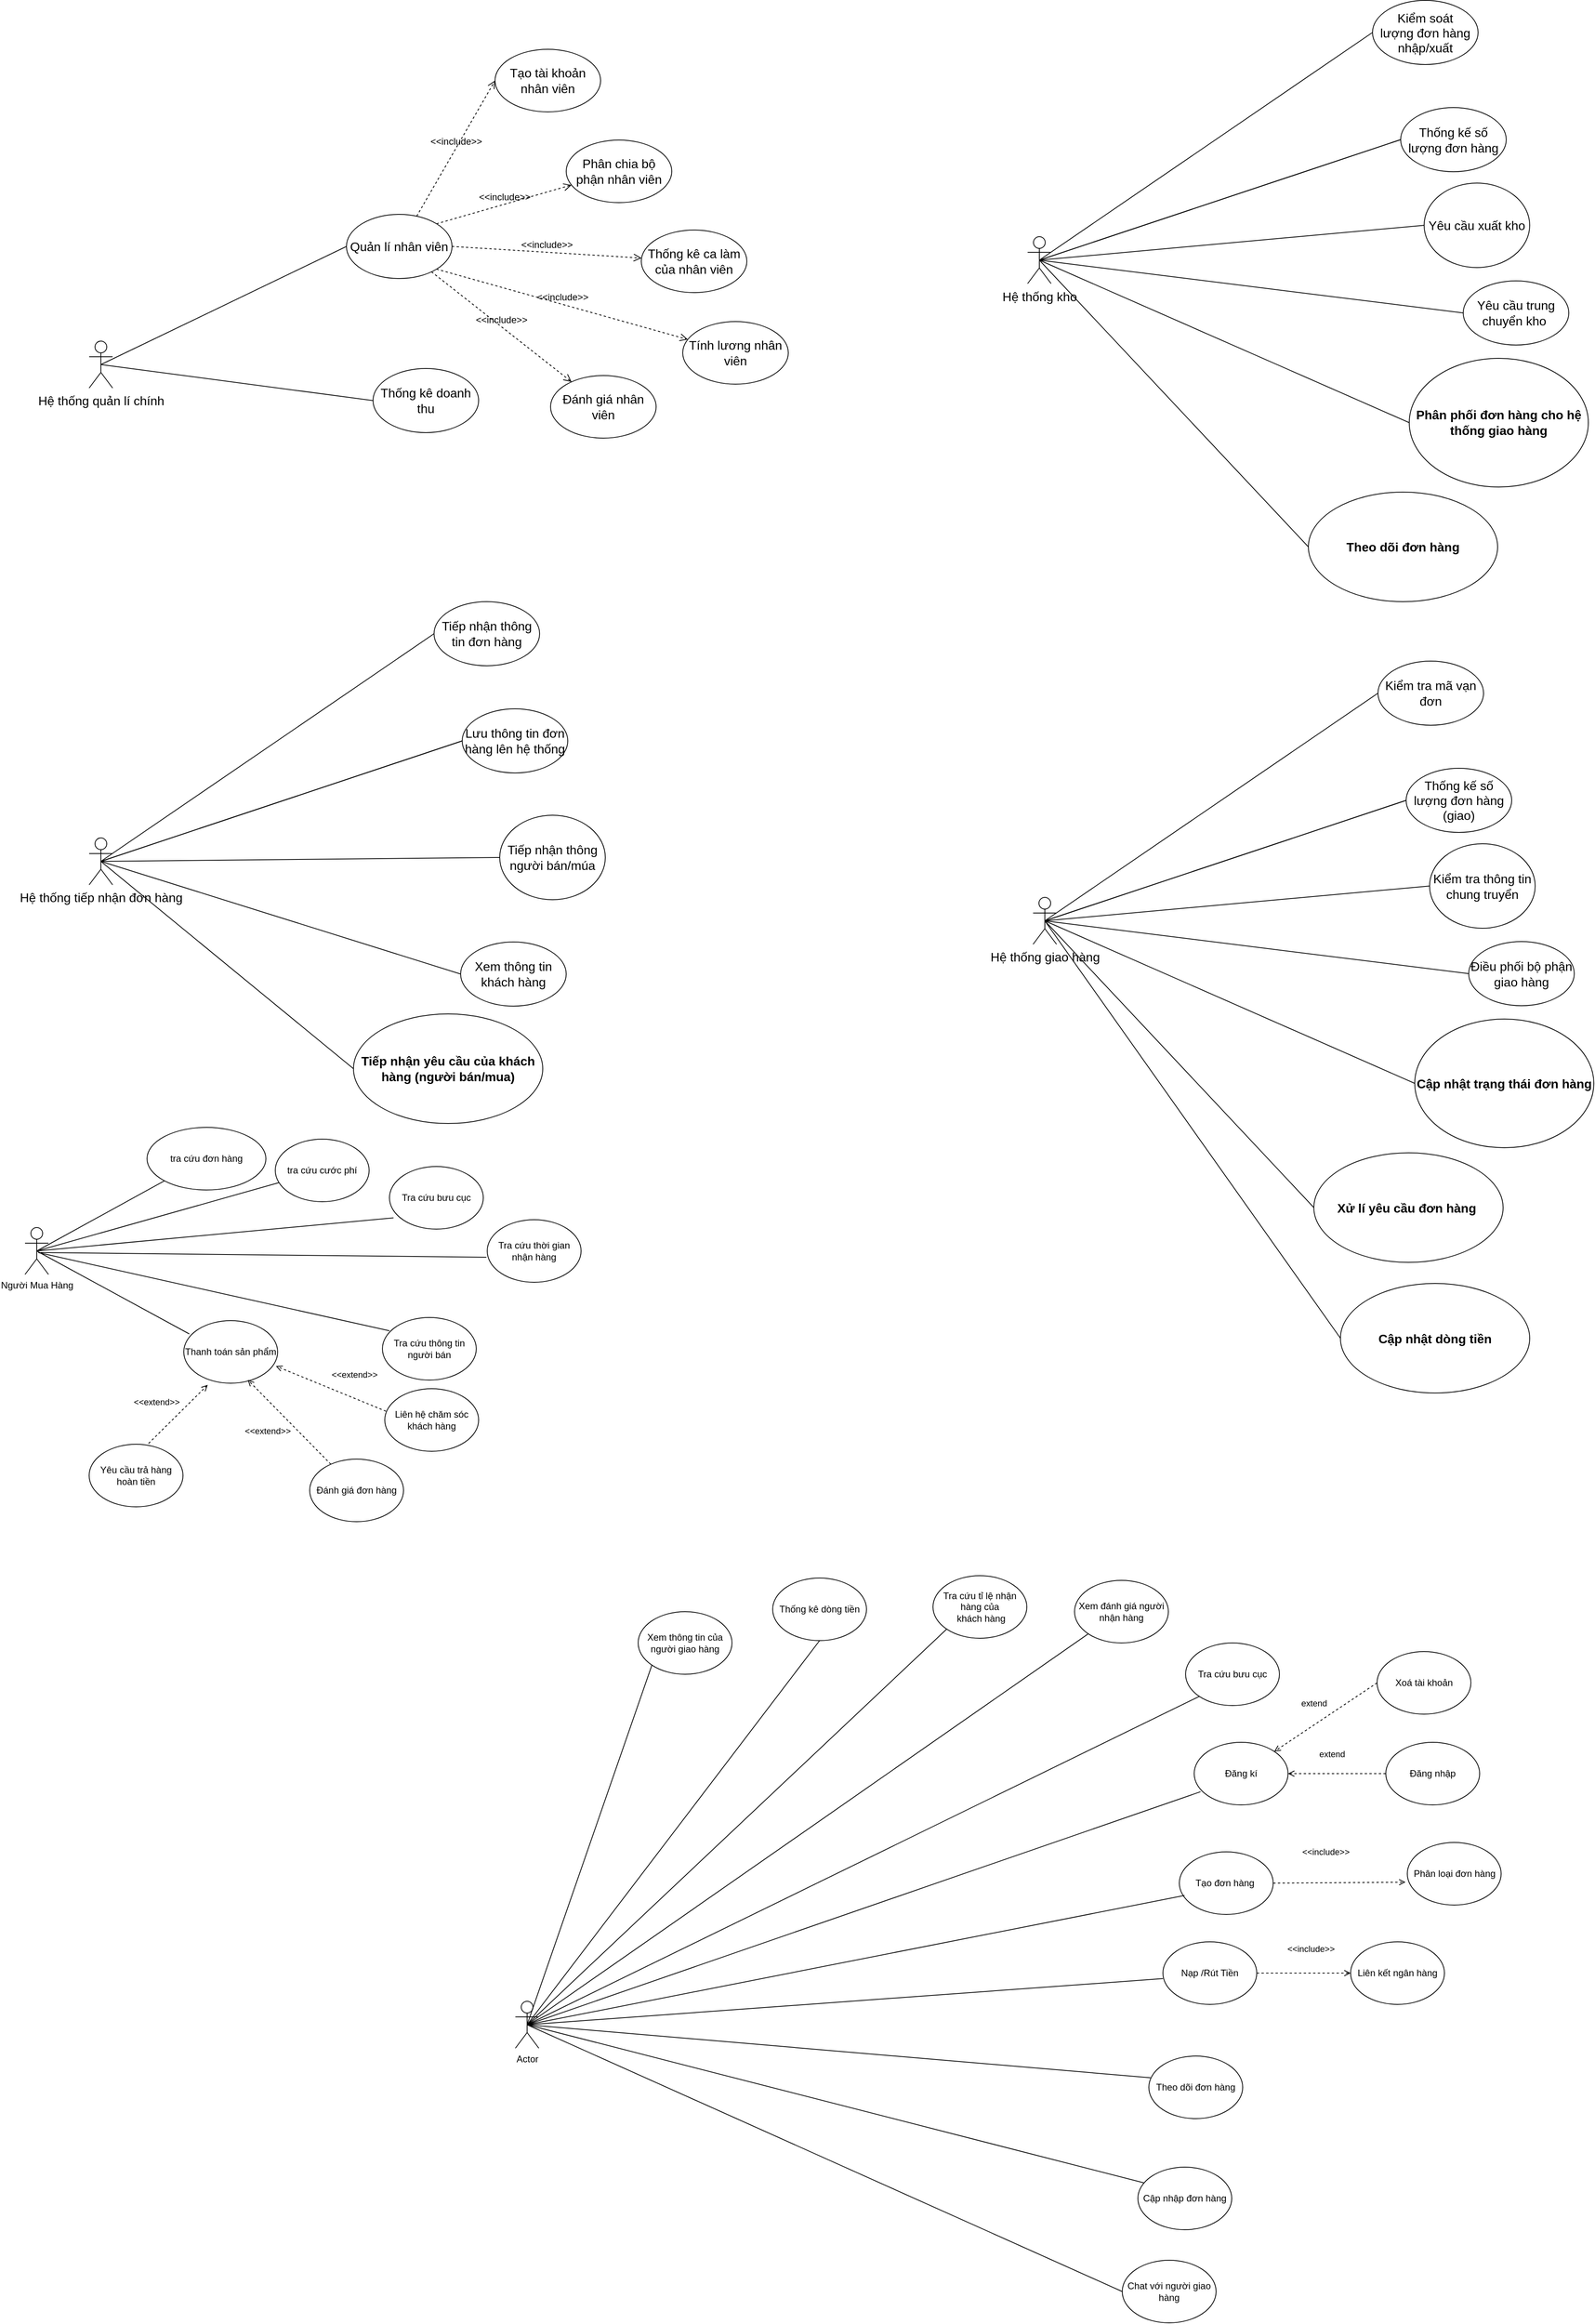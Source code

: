 <mxfile version="22.1.17" type="github">
  <diagram name="Trang-1" id="czBNifSg_UL3HufGJo0e">
    <mxGraphModel dx="3385" dy="2315" grid="0" gridSize="10" guides="1" tooltips="1" connect="1" arrows="1" fold="1" page="0" pageScale="1" pageWidth="827" pageHeight="1169" math="0" shadow="0">
      <root>
        <mxCell id="0" />
        <mxCell id="1" parent="0" />
        <mxCell id="DTF_9ifbtraHFkMwsBc1-5" value="Hệ thống quản lí chính&lt;br&gt;" style="shape=umlActor;verticalLabelPosition=bottom;verticalAlign=top;html=1;outlineConnect=0;fontSize=16;" parent="1" vertex="1">
          <mxGeometry x="-56" y="-177" width="30" height="60" as="geometry" />
        </mxCell>
        <mxCell id="DTF_9ifbtraHFkMwsBc1-8" value="Quản lí nhân viên&lt;br&gt;" style="ellipse;whiteSpace=wrap;html=1;fontSize=16;" parent="1" vertex="1">
          <mxGeometry x="273" y="-339" width="135" height="82" as="geometry" />
        </mxCell>
        <mxCell id="DTF_9ifbtraHFkMwsBc1-13" value="" style="endArrow=none;html=1;rounded=0;fontSize=12;startSize=8;endSize=8;curved=1;entryX=0;entryY=0.5;entryDx=0;entryDy=0;" parent="1" target="DTF_9ifbtraHFkMwsBc1-8" edge="1">
          <mxGeometry width="50" height="50" relative="1" as="geometry">
            <mxPoint x="-41" y="-147" as="sourcePoint" />
            <mxPoint x="121" y="-215" as="targetPoint" />
          </mxGeometry>
        </mxCell>
        <mxCell id="DTF_9ifbtraHFkMwsBc1-19" value="&amp;lt;&amp;lt;include&amp;gt;&amp;gt;" style="html=1;verticalAlign=bottom;labelBackgroundColor=none;endArrow=open;endFill=0;dashed=1;rounded=0;fontSize=12;startSize=8;endSize=8;curved=1;entryX=0;entryY=0.5;entryDx=0;entryDy=0;" parent="1" source="DTF_9ifbtraHFkMwsBc1-8" target="DTF_9ifbtraHFkMwsBc1-20" edge="1">
          <mxGeometry width="160" relative="1" as="geometry">
            <mxPoint x="403" y="-17" as="sourcePoint" />
            <mxPoint x="619" y="-266" as="targetPoint" />
          </mxGeometry>
        </mxCell>
        <mxCell id="DTF_9ifbtraHFkMwsBc1-20" value="Tạo tài khoản nhân viên&lt;br&gt;" style="ellipse;whiteSpace=wrap;html=1;fontSize=16;" parent="1" vertex="1">
          <mxGeometry x="463" y="-550" width="135" height="80" as="geometry" />
        </mxCell>
        <mxCell id="DTF_9ifbtraHFkMwsBc1-21" value="&amp;lt;&amp;lt;include&amp;gt;&amp;gt;" style="html=1;verticalAlign=bottom;labelBackgroundColor=none;endArrow=open;endFill=0;dashed=1;rounded=0;fontSize=12;startSize=8;endSize=8;curved=1;exitX=1;exitY=0;exitDx=0;exitDy=0;" parent="1" source="DTF_9ifbtraHFkMwsBc1-8" target="DTF_9ifbtraHFkMwsBc1-22" edge="1">
          <mxGeometry width="160" relative="1" as="geometry">
            <mxPoint x="464" y="-229" as="sourcePoint" />
            <mxPoint x="655" y="-180" as="targetPoint" />
          </mxGeometry>
        </mxCell>
        <mxCell id="DTF_9ifbtraHFkMwsBc1-22" value="Phân chia bộ phận nhân viên&lt;br&gt;" style="ellipse;whiteSpace=wrap;html=1;fontSize=16;" parent="1" vertex="1">
          <mxGeometry x="554" y="-434" width="135" height="80" as="geometry" />
        </mxCell>
        <mxCell id="DTF_9ifbtraHFkMwsBc1-23" value="&amp;lt;&amp;lt;include&amp;gt;&amp;gt;" style="html=1;verticalAlign=bottom;labelBackgroundColor=none;endArrow=open;endFill=0;dashed=1;rounded=0;fontSize=12;startSize=8;endSize=8;curved=1;exitX=1;exitY=0.5;exitDx=0;exitDy=0;" parent="1" source="DTF_9ifbtraHFkMwsBc1-8" target="DTF_9ifbtraHFkMwsBc1-24" edge="1">
          <mxGeometry width="160" relative="1" as="geometry">
            <mxPoint x="457" y="-151" as="sourcePoint" />
            <mxPoint x="656" y="-113" as="targetPoint" />
          </mxGeometry>
        </mxCell>
        <mxCell id="DTF_9ifbtraHFkMwsBc1-24" value="Thống kê ca làm của nhân viên&lt;br&gt;" style="ellipse;whiteSpace=wrap;html=1;fontSize=16;" parent="1" vertex="1">
          <mxGeometry x="650" y="-319" width="135" height="80" as="geometry" />
        </mxCell>
        <mxCell id="DTF_9ifbtraHFkMwsBc1-25" value="&amp;lt;&amp;lt;include&amp;gt;&amp;gt;" style="html=1;verticalAlign=bottom;labelBackgroundColor=none;endArrow=open;endFill=0;dashed=1;rounded=0;fontSize=12;startSize=8;endSize=8;curved=1;exitX=1;exitY=1;exitDx=0;exitDy=0;" parent="1" source="DTF_9ifbtraHFkMwsBc1-8" target="DTF_9ifbtraHFkMwsBc1-26" edge="1">
          <mxGeometry width="160" relative="1" as="geometry">
            <mxPoint x="449" y="-118" as="sourcePoint" />
            <mxPoint x="648" y="-80" as="targetPoint" />
          </mxGeometry>
        </mxCell>
        <mxCell id="DTF_9ifbtraHFkMwsBc1-26" value="Tính lương nhân viên&lt;br&gt;" style="ellipse;whiteSpace=wrap;html=1;fontSize=16;" parent="1" vertex="1">
          <mxGeometry x="703" y="-202" width="135" height="80" as="geometry" />
        </mxCell>
        <mxCell id="DTF_9ifbtraHFkMwsBc1-27" value="&amp;lt;&amp;lt;include&amp;gt;&amp;gt;" style="html=1;verticalAlign=bottom;labelBackgroundColor=none;endArrow=open;endFill=0;dashed=1;rounded=0;fontSize=12;startSize=8;endSize=8;curved=1;" parent="1" source="DTF_9ifbtraHFkMwsBc1-8" target="DTF_9ifbtraHFkMwsBc1-28" edge="1">
          <mxGeometry width="160" relative="1" as="geometry">
            <mxPoint x="305" y="-28" as="sourcePoint" />
            <mxPoint x="504" y="10" as="targetPoint" />
          </mxGeometry>
        </mxCell>
        <mxCell id="DTF_9ifbtraHFkMwsBc1-28" value="Đánh giá nhân viên" style="ellipse;whiteSpace=wrap;html=1;fontSize=16;" parent="1" vertex="1">
          <mxGeometry x="534" y="-133" width="135" height="80" as="geometry" />
        </mxCell>
        <mxCell id="DTF_9ifbtraHFkMwsBc1-29" value="Thống kê doanh thu&lt;br&gt;" style="ellipse;whiteSpace=wrap;html=1;fontSize=16;" parent="1" vertex="1">
          <mxGeometry x="307" y="-142" width="135" height="82" as="geometry" />
        </mxCell>
        <mxCell id="DTF_9ifbtraHFkMwsBc1-30" value="" style="endArrow=none;html=1;rounded=0;fontSize=12;startSize=8;endSize=8;curved=1;entryX=0;entryY=0.5;entryDx=0;entryDy=0;exitX=0.5;exitY=0.5;exitDx=0;exitDy=0;exitPerimeter=0;" parent="1" source="DTF_9ifbtraHFkMwsBc1-5" target="DTF_9ifbtraHFkMwsBc1-29" edge="1">
          <mxGeometry width="50" height="50" relative="1" as="geometry">
            <mxPoint x="-56" y="-21" as="sourcePoint" />
            <mxPoint x="106" y="-89" as="targetPoint" />
          </mxGeometry>
        </mxCell>
        <mxCell id="DTF_9ifbtraHFkMwsBc1-31" value="Hệ thống tiếp nhận đơn hàng&lt;br&gt;" style="shape=umlActor;verticalLabelPosition=bottom;verticalAlign=top;html=1;outlineConnect=0;fontSize=16;" parent="1" vertex="1">
          <mxGeometry x="-56" y="458" width="30" height="60" as="geometry" />
        </mxCell>
        <mxCell id="DTF_9ifbtraHFkMwsBc1-36" value="Xem thông tin khách hàng" style="ellipse;whiteSpace=wrap;html=1;fontSize=16;" parent="1" vertex="1">
          <mxGeometry x="419" y="591" width="135" height="82" as="geometry" />
        </mxCell>
        <mxCell id="DTF_9ifbtraHFkMwsBc1-37" value="" style="endArrow=none;html=1;rounded=0;fontSize=12;startSize=8;endSize=8;curved=1;entryX=0;entryY=0.5;entryDx=0;entryDy=0;exitX=0.5;exitY=0.5;exitDx=0;exitDy=0;exitPerimeter=0;" parent="1" source="DTF_9ifbtraHFkMwsBc1-31" target="DTF_9ifbtraHFkMwsBc1-36" edge="1">
          <mxGeometry width="50" height="50" relative="1" as="geometry">
            <mxPoint x="78" y="504" as="sourcePoint" />
            <mxPoint x="240" y="436" as="targetPoint" />
          </mxGeometry>
        </mxCell>
        <mxCell id="DTF_9ifbtraHFkMwsBc1-41" value="Tiếp nhận yêu cầu của khách hàng (người bán/mua)" style="ellipse;whiteSpace=wrap;html=1;fontSize=16;fontStyle=1" parent="1" vertex="1">
          <mxGeometry x="282" y="683" width="242" height="140" as="geometry" />
        </mxCell>
        <mxCell id="DTF_9ifbtraHFkMwsBc1-42" value="" style="endArrow=none;html=1;rounded=0;fontSize=12;startSize=8;endSize=8;curved=1;entryX=0;entryY=0.5;entryDx=0;entryDy=0;fontStyle=1;exitX=0.5;exitY=0.5;exitDx=0;exitDy=0;exitPerimeter=0;" parent="1" source="DTF_9ifbtraHFkMwsBc1-31" target="DTF_9ifbtraHFkMwsBc1-41" edge="1">
          <mxGeometry width="50" height="50" relative="1" as="geometry">
            <mxPoint x="100" y="645" as="sourcePoint" />
            <mxPoint x="262" y="577" as="targetPoint" />
          </mxGeometry>
        </mxCell>
        <mxCell id="DTF_9ifbtraHFkMwsBc1-43" value="Tiếp nhận thông người bán/múa&lt;br&gt;" style="ellipse;whiteSpace=wrap;html=1;fontSize=16;" parent="1" vertex="1">
          <mxGeometry x="469" y="429" width="135" height="108" as="geometry" />
        </mxCell>
        <mxCell id="DTF_9ifbtraHFkMwsBc1-44" value="" style="endArrow=none;html=1;rounded=0;fontSize=12;startSize=8;endSize=8;curved=1;entryX=0;entryY=0.5;entryDx=0;entryDy=0;exitX=0.5;exitY=0.5;exitDx=0;exitDy=0;exitPerimeter=0;" parent="1" source="DTF_9ifbtraHFkMwsBc1-31" target="DTF_9ifbtraHFkMwsBc1-43" edge="1">
          <mxGeometry width="50" height="50" relative="1" as="geometry">
            <mxPoint x="-41" y="495" as="sourcePoint" />
            <mxPoint x="162" y="244" as="targetPoint" />
          </mxGeometry>
        </mxCell>
        <mxCell id="DTF_9ifbtraHFkMwsBc1-45" value="Tiếp nhận thông tin đơn hàng&lt;br&gt;" style="ellipse;whiteSpace=wrap;html=1;fontSize=16;" parent="1" vertex="1">
          <mxGeometry x="385" y="156" width="135" height="82" as="geometry" />
        </mxCell>
        <mxCell id="DTF_9ifbtraHFkMwsBc1-46" value="" style="endArrow=none;html=1;rounded=0;fontSize=12;startSize=8;endSize=8;curved=1;entryX=0;entryY=0.5;entryDx=0;entryDy=0;exitX=0.5;exitY=0.5;exitDx=0;exitDy=0;exitPerimeter=0;" parent="1" source="DTF_9ifbtraHFkMwsBc1-31" target="DTF_9ifbtraHFkMwsBc1-45" edge="1">
          <mxGeometry width="50" height="50" relative="1" as="geometry">
            <mxPoint x="-12" y="177" as="sourcePoint" />
            <mxPoint x="150" y="109" as="targetPoint" />
          </mxGeometry>
        </mxCell>
        <mxCell id="DTF_9ifbtraHFkMwsBc1-47" value="Lưu thông tin đơn hàng lên hệ thống&lt;br&gt;" style="ellipse;whiteSpace=wrap;html=1;fontSize=16;" parent="1" vertex="1">
          <mxGeometry x="421" y="293" width="135" height="82" as="geometry" />
        </mxCell>
        <mxCell id="DTF_9ifbtraHFkMwsBc1-48" value="" style="endArrow=none;html=1;rounded=0;fontSize=12;startSize=8;endSize=8;curved=1;entryX=0;entryY=0.5;entryDx=0;entryDy=0;exitX=0.5;exitY=0.5;exitDx=0;exitDy=0;exitPerimeter=0;" parent="1" source="DTF_9ifbtraHFkMwsBc1-31" target="DTF_9ifbtraHFkMwsBc1-47" edge="1">
          <mxGeometry width="50" height="50" relative="1" as="geometry">
            <mxPoint x="-2" y="187" as="sourcePoint" />
            <mxPoint x="160" y="119" as="targetPoint" />
          </mxGeometry>
        </mxCell>
        <mxCell id="DTF_9ifbtraHFkMwsBc1-50" value="" style="endArrow=none;html=1;rounded=0;fontSize=12;startSize=8;endSize=8;curved=1;entryX=0;entryY=0.5;entryDx=0;entryDy=0;exitX=0.5;exitY=0.5;exitDx=0;exitDy=0;exitPerimeter=0;" parent="1" source="DTF_9ifbtraHFkMwsBc1-31" target="DTF_9ifbtraHFkMwsBc1-47" edge="1">
          <mxGeometry width="50" height="50" relative="1" as="geometry">
            <mxPoint x="-2" y="187" as="sourcePoint" />
            <mxPoint x="160" y="119" as="targetPoint" />
          </mxGeometry>
        </mxCell>
        <mxCell id="DTF_9ifbtraHFkMwsBc1-65" value="Hệ thống kho" style="shape=umlActor;verticalLabelPosition=bottom;verticalAlign=top;html=1;outlineConnect=0;fontSize=16;" parent="1" vertex="1">
          <mxGeometry x="1144" y="-310.5" width="30" height="60" as="geometry" />
        </mxCell>
        <mxCell id="DTF_9ifbtraHFkMwsBc1-66" value="Yêu cầu trung chuyển kho&amp;nbsp;" style="ellipse;whiteSpace=wrap;html=1;fontSize=16;" parent="1" vertex="1">
          <mxGeometry x="1701" y="-254" width="135" height="82" as="geometry" />
        </mxCell>
        <mxCell id="DTF_9ifbtraHFkMwsBc1-67" value="" style="endArrow=none;html=1;rounded=0;fontSize=12;startSize=8;endSize=8;curved=1;entryX=0;entryY=0.5;entryDx=0;entryDy=0;exitX=0.5;exitY=0.5;exitDx=0;exitDy=0;exitPerimeter=0;" parent="1" source="DTF_9ifbtraHFkMwsBc1-65" target="DTF_9ifbtraHFkMwsBc1-66" edge="1">
          <mxGeometry width="50" height="50" relative="1" as="geometry">
            <mxPoint x="1278" y="-264.5" as="sourcePoint" />
            <mxPoint x="1440" y="-332.5" as="targetPoint" />
          </mxGeometry>
        </mxCell>
        <mxCell id="DTF_9ifbtraHFkMwsBc1-68" value="Phân phối đơn hàng cho hệ thống giao hàng&lt;br&gt;" style="ellipse;whiteSpace=wrap;html=1;fontSize=16;fontStyle=1" parent="1" vertex="1">
          <mxGeometry x="1632" y="-155" width="229" height="164.5" as="geometry" />
        </mxCell>
        <mxCell id="DTF_9ifbtraHFkMwsBc1-69" value="" style="endArrow=none;html=1;rounded=0;fontSize=12;startSize=8;endSize=8;curved=1;entryX=0;entryY=0.5;entryDx=0;entryDy=0;fontStyle=1;exitX=0.5;exitY=0.5;exitDx=0;exitDy=0;exitPerimeter=0;" parent="1" source="DTF_9ifbtraHFkMwsBc1-65" target="DTF_9ifbtraHFkMwsBc1-68" edge="1">
          <mxGeometry width="50" height="50" relative="1" as="geometry">
            <mxPoint x="1300" y="-123.5" as="sourcePoint" />
            <mxPoint x="1462" y="-191.5" as="targetPoint" />
          </mxGeometry>
        </mxCell>
        <mxCell id="DTF_9ifbtraHFkMwsBc1-70" value="Yêu cầu xuất kho" style="ellipse;whiteSpace=wrap;html=1;fontSize=16;" parent="1" vertex="1">
          <mxGeometry x="1651" y="-379" width="135" height="108" as="geometry" />
        </mxCell>
        <mxCell id="DTF_9ifbtraHFkMwsBc1-71" value="" style="endArrow=none;html=1;rounded=0;fontSize=12;startSize=8;endSize=8;curved=1;entryX=0;entryY=0.5;entryDx=0;entryDy=0;exitX=0.5;exitY=0.5;exitDx=0;exitDy=0;exitPerimeter=0;" parent="1" source="DTF_9ifbtraHFkMwsBc1-65" target="DTF_9ifbtraHFkMwsBc1-70" edge="1">
          <mxGeometry width="50" height="50" relative="1" as="geometry">
            <mxPoint x="1159" y="-273.5" as="sourcePoint" />
            <mxPoint x="1362" y="-524.5" as="targetPoint" />
          </mxGeometry>
        </mxCell>
        <mxCell id="DTF_9ifbtraHFkMwsBc1-72" value="Kiểm soát &lt;br&gt;lượng đơn hàng nhập/xuất" style="ellipse;whiteSpace=wrap;html=1;fontSize=16;" parent="1" vertex="1">
          <mxGeometry x="1585" y="-612.5" width="135" height="82" as="geometry" />
        </mxCell>
        <mxCell id="DTF_9ifbtraHFkMwsBc1-73" value="" style="endArrow=none;html=1;rounded=0;fontSize=12;startSize=8;endSize=8;curved=1;entryX=0;entryY=0.5;entryDx=0;entryDy=0;exitX=0.5;exitY=0.5;exitDx=0;exitDy=0;exitPerimeter=0;" parent="1" source="DTF_9ifbtraHFkMwsBc1-65" target="DTF_9ifbtraHFkMwsBc1-72" edge="1">
          <mxGeometry width="50" height="50" relative="1" as="geometry">
            <mxPoint x="1188" y="-591.5" as="sourcePoint" />
            <mxPoint x="1350" y="-659.5" as="targetPoint" />
          </mxGeometry>
        </mxCell>
        <mxCell id="DTF_9ifbtraHFkMwsBc1-74" value="Thống kế số lượng đơn hàng&lt;br&gt;" style="ellipse;whiteSpace=wrap;html=1;fontSize=16;" parent="1" vertex="1">
          <mxGeometry x="1621" y="-475.5" width="135" height="82" as="geometry" />
        </mxCell>
        <mxCell id="DTF_9ifbtraHFkMwsBc1-75" value="" style="endArrow=none;html=1;rounded=0;fontSize=12;startSize=8;endSize=8;curved=1;entryX=0;entryY=0.5;entryDx=0;entryDy=0;exitX=0.5;exitY=0.5;exitDx=0;exitDy=0;exitPerimeter=0;" parent="1" source="DTF_9ifbtraHFkMwsBc1-65" target="DTF_9ifbtraHFkMwsBc1-74" edge="1">
          <mxGeometry width="50" height="50" relative="1" as="geometry">
            <mxPoint x="1198" y="-581.5" as="sourcePoint" />
            <mxPoint x="1360" y="-649.5" as="targetPoint" />
          </mxGeometry>
        </mxCell>
        <mxCell id="DTF_9ifbtraHFkMwsBc1-76" value="" style="endArrow=none;html=1;rounded=0;fontSize=12;startSize=8;endSize=8;curved=1;entryX=0;entryY=0.5;entryDx=0;entryDy=0;exitX=0.5;exitY=0.5;exitDx=0;exitDy=0;exitPerimeter=0;" parent="1" source="DTF_9ifbtraHFkMwsBc1-65" target="DTF_9ifbtraHFkMwsBc1-74" edge="1">
          <mxGeometry width="50" height="50" relative="1" as="geometry">
            <mxPoint x="1198" y="-581.5" as="sourcePoint" />
            <mxPoint x="1360" y="-649.5" as="targetPoint" />
          </mxGeometry>
        </mxCell>
        <mxCell id="DTF_9ifbtraHFkMwsBc1-77" value="Theo dõi đơn hàng&lt;br&gt;" style="ellipse;whiteSpace=wrap;html=1;fontSize=16;fontStyle=1" parent="1" vertex="1">
          <mxGeometry x="1503" y="16" width="242" height="140" as="geometry" />
        </mxCell>
        <mxCell id="DTF_9ifbtraHFkMwsBc1-78" value="" style="endArrow=none;html=1;rounded=0;fontSize=12;startSize=8;endSize=8;curved=1;entryX=0;entryY=0.5;entryDx=0;entryDy=0;fontStyle=1;exitX=0.5;exitY=0.5;exitDx=0;exitDy=0;exitPerimeter=0;" parent="1" source="DTF_9ifbtraHFkMwsBc1-65" target="DTF_9ifbtraHFkMwsBc1-77" edge="1">
          <mxGeometry width="50" height="50" relative="1" as="geometry">
            <mxPoint x="1127" y="-125" as="sourcePoint" />
            <mxPoint x="1430" y="-36.5" as="targetPoint" />
          </mxGeometry>
        </mxCell>
        <mxCell id="DTF_9ifbtraHFkMwsBc1-79" value="Hệ thống giao hàng&lt;br&gt;" style="shape=umlActor;verticalLabelPosition=bottom;verticalAlign=top;html=1;outlineConnect=0;fontSize=16;" parent="1" vertex="1">
          <mxGeometry x="1151" y="534" width="30" height="60" as="geometry" />
        </mxCell>
        <mxCell id="DTF_9ifbtraHFkMwsBc1-80" value="Điều phối bộ phận giao hàng&lt;br&gt;" style="ellipse;whiteSpace=wrap;html=1;fontSize=16;" parent="1" vertex="1">
          <mxGeometry x="1708" y="590.5" width="135" height="82" as="geometry" />
        </mxCell>
        <mxCell id="DTF_9ifbtraHFkMwsBc1-81" value="" style="endArrow=none;html=1;rounded=0;fontSize=12;startSize=8;endSize=8;curved=1;entryX=0;entryY=0.5;entryDx=0;entryDy=0;exitX=0.5;exitY=0.5;exitDx=0;exitDy=0;exitPerimeter=0;" parent="1" source="DTF_9ifbtraHFkMwsBc1-79" target="DTF_9ifbtraHFkMwsBc1-80" edge="1">
          <mxGeometry width="50" height="50" relative="1" as="geometry">
            <mxPoint x="1285" y="580" as="sourcePoint" />
            <mxPoint x="1447" y="512" as="targetPoint" />
          </mxGeometry>
        </mxCell>
        <mxCell id="DTF_9ifbtraHFkMwsBc1-82" value="Cập nhật trạng thái đơn hàng&lt;br&gt;" style="ellipse;whiteSpace=wrap;html=1;fontSize=16;fontStyle=1" parent="1" vertex="1">
          <mxGeometry x="1639" y="689.5" width="229" height="164.5" as="geometry" />
        </mxCell>
        <mxCell id="DTF_9ifbtraHFkMwsBc1-83" value="" style="endArrow=none;html=1;rounded=0;fontSize=12;startSize=8;endSize=8;curved=1;entryX=0;entryY=0.5;entryDx=0;entryDy=0;fontStyle=1;exitX=0.5;exitY=0.5;exitDx=0;exitDy=0;exitPerimeter=0;" parent="1" source="DTF_9ifbtraHFkMwsBc1-79" target="DTF_9ifbtraHFkMwsBc1-82" edge="1">
          <mxGeometry width="50" height="50" relative="1" as="geometry">
            <mxPoint x="1307" y="721" as="sourcePoint" />
            <mxPoint x="1469" y="653" as="targetPoint" />
          </mxGeometry>
        </mxCell>
        <mxCell id="DTF_9ifbtraHFkMwsBc1-84" value="Kiểm tra thông tin chung truyển" style="ellipse;whiteSpace=wrap;html=1;fontSize=16;" parent="1" vertex="1">
          <mxGeometry x="1658" y="465.5" width="135" height="108" as="geometry" />
        </mxCell>
        <mxCell id="DTF_9ifbtraHFkMwsBc1-85" value="" style="endArrow=none;html=1;rounded=0;fontSize=12;startSize=8;endSize=8;curved=1;entryX=0;entryY=0.5;entryDx=0;entryDy=0;exitX=0.5;exitY=0.5;exitDx=0;exitDy=0;exitPerimeter=0;" parent="1" source="DTF_9ifbtraHFkMwsBc1-79" target="DTF_9ifbtraHFkMwsBc1-84" edge="1">
          <mxGeometry width="50" height="50" relative="1" as="geometry">
            <mxPoint x="1166" y="571" as="sourcePoint" />
            <mxPoint x="1369" y="320" as="targetPoint" />
          </mxGeometry>
        </mxCell>
        <mxCell id="DTF_9ifbtraHFkMwsBc1-86" value="Kiểm tra mã vạn đơn&lt;br&gt;" style="ellipse;whiteSpace=wrap;html=1;fontSize=16;" parent="1" vertex="1">
          <mxGeometry x="1592" y="232" width="135" height="82" as="geometry" />
        </mxCell>
        <mxCell id="DTF_9ifbtraHFkMwsBc1-87" value="" style="endArrow=none;html=1;rounded=0;fontSize=12;startSize=8;endSize=8;curved=1;entryX=0;entryY=0.5;entryDx=0;entryDy=0;exitX=0.5;exitY=0.5;exitDx=0;exitDy=0;exitPerimeter=0;" parent="1" source="DTF_9ifbtraHFkMwsBc1-79" target="DTF_9ifbtraHFkMwsBc1-86" edge="1">
          <mxGeometry width="50" height="50" relative="1" as="geometry">
            <mxPoint x="1195" y="253" as="sourcePoint" />
            <mxPoint x="1357" y="185" as="targetPoint" />
          </mxGeometry>
        </mxCell>
        <mxCell id="DTF_9ifbtraHFkMwsBc1-88" value="Thống kế số lượng đơn hàng (giao)" style="ellipse;whiteSpace=wrap;html=1;fontSize=16;" parent="1" vertex="1">
          <mxGeometry x="1628" y="369" width="135" height="82" as="geometry" />
        </mxCell>
        <mxCell id="DTF_9ifbtraHFkMwsBc1-89" value="" style="endArrow=none;html=1;rounded=0;fontSize=12;startSize=8;endSize=8;curved=1;entryX=0;entryY=0.5;entryDx=0;entryDy=0;exitX=0.5;exitY=0.5;exitDx=0;exitDy=0;exitPerimeter=0;" parent="1" source="DTF_9ifbtraHFkMwsBc1-79" target="DTF_9ifbtraHFkMwsBc1-88" edge="1">
          <mxGeometry width="50" height="50" relative="1" as="geometry">
            <mxPoint x="1205" y="263" as="sourcePoint" />
            <mxPoint x="1367" y="195" as="targetPoint" />
          </mxGeometry>
        </mxCell>
        <mxCell id="DTF_9ifbtraHFkMwsBc1-90" value="" style="endArrow=none;html=1;rounded=0;fontSize=12;startSize=8;endSize=8;curved=1;entryX=0;entryY=0.5;entryDx=0;entryDy=0;exitX=0.5;exitY=0.5;exitDx=0;exitDy=0;exitPerimeter=0;" parent="1" source="DTF_9ifbtraHFkMwsBc1-79" target="DTF_9ifbtraHFkMwsBc1-88" edge="1">
          <mxGeometry width="50" height="50" relative="1" as="geometry">
            <mxPoint x="1205" y="263" as="sourcePoint" />
            <mxPoint x="1367" y="195" as="targetPoint" />
          </mxGeometry>
        </mxCell>
        <mxCell id="DTF_9ifbtraHFkMwsBc1-91" value="Xử lí yêu cầu đơn hàng&amp;nbsp;&lt;br&gt;" style="ellipse;whiteSpace=wrap;html=1;fontSize=16;fontStyle=1" parent="1" vertex="1">
          <mxGeometry x="1510" y="860.5" width="242" height="140" as="geometry" />
        </mxCell>
        <mxCell id="DTF_9ifbtraHFkMwsBc1-92" value="" style="endArrow=none;html=1;rounded=0;fontSize=12;startSize=8;endSize=8;curved=1;entryX=0;entryY=0.5;entryDx=0;entryDy=0;fontStyle=1;exitX=0.5;exitY=0.5;exitDx=0;exitDy=0;exitPerimeter=0;" parent="1" source="DTF_9ifbtraHFkMwsBc1-79" target="DTF_9ifbtraHFkMwsBc1-91" edge="1">
          <mxGeometry width="50" height="50" relative="1" as="geometry">
            <mxPoint x="1134" y="719.5" as="sourcePoint" />
            <mxPoint x="1437" y="808" as="targetPoint" />
          </mxGeometry>
        </mxCell>
        <mxCell id="DTF_9ifbtraHFkMwsBc1-93" value="Cập nhật dòng tiền" style="ellipse;whiteSpace=wrap;html=1;fontSize=16;fontStyle=1" parent="1" vertex="1">
          <mxGeometry x="1544" y="1027.5" width="242" height="140" as="geometry" />
        </mxCell>
        <mxCell id="DTF_9ifbtraHFkMwsBc1-94" value="" style="endArrow=none;html=1;rounded=0;fontSize=12;startSize=8;endSize=8;curved=1;entryX=0;entryY=0.5;entryDx=0;entryDy=0;fontStyle=1;exitX=0.5;exitY=0.5;exitDx=0;exitDy=0;exitPerimeter=0;" parent="1" source="DTF_9ifbtraHFkMwsBc1-79" target="DTF_9ifbtraHFkMwsBc1-93" edge="1">
          <mxGeometry width="50" height="50" relative="1" as="geometry">
            <mxPoint x="1200" y="731" as="sourcePoint" />
            <mxPoint x="1471" y="975" as="targetPoint" />
          </mxGeometry>
        </mxCell>
        <mxCell id="oecEDqUWywBffjMpPp2e-4" value="tra cứu đơn hàng" style="ellipse;whiteSpace=wrap;html=1;" parent="1" vertex="1">
          <mxGeometry x="18" y="828" width="152" height="80" as="geometry" />
        </mxCell>
        <mxCell id="oecEDqUWywBffjMpPp2e-5" value="tra cứu cước phí" style="ellipse;whiteSpace=wrap;html=1;" parent="1" vertex="1">
          <mxGeometry x="182" y="843" width="120" height="80" as="geometry" />
        </mxCell>
        <mxCell id="oecEDqUWywBffjMpPp2e-6" value="Tra cứu bưu cục&lt;br&gt;" style="ellipse;whiteSpace=wrap;html=1;" parent="1" vertex="1">
          <mxGeometry x="328" y="878" width="120" height="80" as="geometry" />
        </mxCell>
        <mxCell id="PxrPdNPvLXpWMJt-VQhZ-1" value="Người Mua Hàng&lt;br&gt;" style="shape=umlActor;verticalLabelPosition=bottom;verticalAlign=top;html=1;outlineConnect=0;" parent="1" vertex="1">
          <mxGeometry x="-138" y="956" width="30" height="60" as="geometry" />
        </mxCell>
        <mxCell id="PxrPdNPvLXpWMJt-VQhZ-6" value="" style="endArrow=none;html=1;rounded=0;entryX=0;entryY=1;entryDx=0;entryDy=0;exitX=0.5;exitY=0.5;exitDx=0;exitDy=0;exitPerimeter=0;" parent="1" source="PxrPdNPvLXpWMJt-VQhZ-1" target="oecEDqUWywBffjMpPp2e-4" edge="1">
          <mxGeometry width="50" height="50" relative="1" as="geometry">
            <mxPoint x="-108" y="978" as="sourcePoint" />
            <mxPoint x="-18" y="936" as="targetPoint" />
          </mxGeometry>
        </mxCell>
        <mxCell id="PxrPdNPvLXpWMJt-VQhZ-7" value="Tra cứu thời gian nhận hàng" style="ellipse;whiteSpace=wrap;html=1;" parent="1" vertex="1">
          <mxGeometry x="453" y="946" width="120" height="80" as="geometry" />
        </mxCell>
        <mxCell id="PxrPdNPvLXpWMJt-VQhZ-8" value="Tra cứu thông tin người bán" style="ellipse;whiteSpace=wrap;html=1;" parent="1" vertex="1">
          <mxGeometry x="319" y="1071" width="120" height="80" as="geometry" />
        </mxCell>
        <mxCell id="PxrPdNPvLXpWMJt-VQhZ-10" value="Thanh toán sản phẩm" style="ellipse;whiteSpace=wrap;html=1;" parent="1" vertex="1">
          <mxGeometry x="65" y="1075" width="120" height="80" as="geometry" />
        </mxCell>
        <mxCell id="PxrPdNPvLXpWMJt-VQhZ-14" value="" style="endArrow=none;html=1;rounded=0;exitX=0.5;exitY=0.5;exitDx=0;exitDy=0;exitPerimeter=0;" parent="1" source="PxrPdNPvLXpWMJt-VQhZ-1" target="oecEDqUWywBffjMpPp2e-5" edge="1">
          <mxGeometry width="50" height="50" relative="1" as="geometry">
            <mxPoint x="-117" y="1014" as="sourcePoint" />
            <mxPoint x="-67" y="964" as="targetPoint" />
          </mxGeometry>
        </mxCell>
        <mxCell id="PxrPdNPvLXpWMJt-VQhZ-15" value="" style="endArrow=none;html=1;rounded=0;entryX=0.043;entryY=0.82;entryDx=0;entryDy=0;entryPerimeter=0;exitX=0.5;exitY=0.5;exitDx=0;exitDy=0;exitPerimeter=0;" parent="1" source="PxrPdNPvLXpWMJt-VQhZ-1" target="oecEDqUWywBffjMpPp2e-6" edge="1">
          <mxGeometry width="50" height="50" relative="1" as="geometry">
            <mxPoint x="78" y="1009" as="sourcePoint" />
            <mxPoint x="128" y="959" as="targetPoint" />
          </mxGeometry>
        </mxCell>
        <mxCell id="PxrPdNPvLXpWMJt-VQhZ-16" value="" style="endArrow=none;html=1;rounded=0;" parent="1" edge="1">
          <mxGeometry width="50" height="50" relative="1" as="geometry">
            <mxPoint x="-118" y="988" as="sourcePoint" />
            <mxPoint x="452" y="994" as="targetPoint" />
          </mxGeometry>
        </mxCell>
        <mxCell id="PxrPdNPvLXpWMJt-VQhZ-17" value="" style="endArrow=none;html=1;rounded=0;" parent="1" edge="1">
          <mxGeometry width="50" height="50" relative="1" as="geometry">
            <mxPoint x="-121" y="988" as="sourcePoint" />
            <mxPoint x="328" y="1088" as="targetPoint" />
          </mxGeometry>
        </mxCell>
        <mxCell id="PxrPdNPvLXpWMJt-VQhZ-19" value="" style="endArrow=none;html=1;rounded=0;entryX=0.5;entryY=0.5;entryDx=0;entryDy=0;entryPerimeter=0;" parent="1" target="PxrPdNPvLXpWMJt-VQhZ-1" edge="1">
          <mxGeometry width="50" height="50" relative="1" as="geometry">
            <mxPoint x="72" y="1092" as="sourcePoint" />
            <mxPoint x="322" y="1019" as="targetPoint" />
          </mxGeometry>
        </mxCell>
        <mxCell id="PxrPdNPvLXpWMJt-VQhZ-21" value="Yêu cầu trả hàng hoàn tiền" style="ellipse;whiteSpace=wrap;html=1;" parent="1" vertex="1">
          <mxGeometry x="-56" y="1233" width="120" height="80" as="geometry" />
        </mxCell>
        <mxCell id="PxrPdNPvLXpWMJt-VQhZ-22" value="Đánh giá đơn hàng&lt;br&gt;" style="ellipse;whiteSpace=wrap;html=1;" parent="1" vertex="1">
          <mxGeometry x="226" y="1252" width="120" height="80" as="geometry" />
        </mxCell>
        <mxCell id="PxrPdNPvLXpWMJt-VQhZ-23" value="&amp;lt;&amp;lt;extend&amp;gt;&amp;gt;" style="html=1;verticalAlign=bottom;labelBackgroundColor=none;endArrow=open;endFill=0;dashed=1;rounded=0;entryX=0.682;entryY=0.947;entryDx=0;entryDy=0;entryPerimeter=0;" parent="1" source="PxrPdNPvLXpWMJt-VQhZ-22" target="PxrPdNPvLXpWMJt-VQhZ-10" edge="1">
          <mxGeometry x="0.077" y="33" width="160" relative="1" as="geometry">
            <mxPoint x="128" y="1252" as="sourcePoint" />
            <mxPoint x="288" y="1252" as="targetPoint" />
            <mxPoint y="1" as="offset" />
          </mxGeometry>
        </mxCell>
        <mxCell id="PxrPdNPvLXpWMJt-VQhZ-28" value="Actor" style="shape=umlActor;verticalLabelPosition=bottom;verticalAlign=top;html=1;outlineConnect=0;" parent="1" vertex="1">
          <mxGeometry x="489" y="1945" width="30" height="60" as="geometry" />
        </mxCell>
        <mxCell id="PxrPdNPvLXpWMJt-VQhZ-29" value="Đăng kí" style="ellipse;whiteSpace=wrap;html=1;" parent="1" vertex="1">
          <mxGeometry x="1357" y="1614" width="120" height="80" as="geometry" />
        </mxCell>
        <mxCell id="PxrPdNPvLXpWMJt-VQhZ-30" value="Phân loại đơn hàng" style="ellipse;whiteSpace=wrap;html=1;" parent="1" vertex="1">
          <mxGeometry x="1629.5" y="1742" width="120" height="80" as="geometry" />
        </mxCell>
        <mxCell id="PxrPdNPvLXpWMJt-VQhZ-31" value="Tạo đơn hàng&amp;nbsp;" style="ellipse;whiteSpace=wrap;html=1;" parent="1" vertex="1">
          <mxGeometry x="1338" y="1754" width="120" height="80" as="geometry" />
        </mxCell>
        <mxCell id="PxrPdNPvLXpWMJt-VQhZ-32" value="Liên hệ chăm sóc khách hàng" style="ellipse;whiteSpace=wrap;html=1;" parent="1" vertex="1">
          <mxGeometry x="322" y="1162" width="120" height="80" as="geometry" />
        </mxCell>
        <mxCell id="PxrPdNPvLXpWMJt-VQhZ-34" value="&amp;lt;&amp;lt;extend&amp;gt;&amp;gt;" style="html=1;verticalAlign=bottom;labelBackgroundColor=none;endArrow=open;endFill=0;dashed=1;rounded=0;entryX=0.982;entryY=0.727;entryDx=0;entryDy=0;entryPerimeter=0;exitX=0.013;exitY=0.36;exitDx=0;exitDy=0;exitPerimeter=0;" parent="1" source="PxrPdNPvLXpWMJt-VQhZ-32" target="PxrPdNPvLXpWMJt-VQhZ-10" edge="1">
          <mxGeometry x="-0.318" y="-20" width="160" relative="1" as="geometry">
            <mxPoint x="217" y="1211" as="sourcePoint" />
            <mxPoint x="377" y="1211" as="targetPoint" />
            <mxPoint as="offset" />
          </mxGeometry>
        </mxCell>
        <mxCell id="PxrPdNPvLXpWMJt-VQhZ-37" value="&amp;lt;&amp;lt;extend&amp;gt;&amp;gt;" style="html=1;verticalAlign=bottom;labelBackgroundColor=none;endArrow=open;endFill=0;dashed=1;rounded=0;entryX=0.255;entryY=1.027;entryDx=0;entryDy=0;entryPerimeter=0;" parent="1" target="PxrPdNPvLXpWMJt-VQhZ-10" edge="1">
          <mxGeometry x="-0.284" y="24" width="160" relative="1" as="geometry">
            <mxPoint x="20" y="1232" as="sourcePoint" />
            <mxPoint x="91" y="1173" as="targetPoint" />
            <mxPoint as="offset" />
          </mxGeometry>
        </mxCell>
        <mxCell id="PxrPdNPvLXpWMJt-VQhZ-40" value="extend&lt;br&gt;" style="html=1;verticalAlign=bottom;labelBackgroundColor=none;endArrow=open;endFill=0;dashed=1;rounded=0;exitX=0;exitY=0.5;exitDx=0;exitDy=0;entryX=1;entryY=0.5;entryDx=0;entryDy=0;" parent="1" edge="1" target="PxrPdNPvLXpWMJt-VQhZ-29" source="PxrPdNPvLXpWMJt-VQhZ-41">
          <mxGeometry x="0.104" y="-16" width="160" relative="1" as="geometry">
            <mxPoint x="1507" y="1652" as="sourcePoint" />
            <mxPoint x="1577" y="1691" as="targetPoint" />
            <mxPoint as="offset" />
          </mxGeometry>
        </mxCell>
        <mxCell id="PxrPdNPvLXpWMJt-VQhZ-41" value="Đăng nhập&lt;br&gt;" style="ellipse;whiteSpace=wrap;html=1;" parent="1" vertex="1">
          <mxGeometry x="1602" y="1614" width="120" height="80" as="geometry" />
        </mxCell>
        <mxCell id="PxrPdNPvLXpWMJt-VQhZ-42" value="Tra cứu bưu cục&lt;br&gt;" style="ellipse;whiteSpace=wrap;html=1;" parent="1" vertex="1">
          <mxGeometry x="1346" y="1487" width="120" height="80" as="geometry" />
        </mxCell>
        <mxCell id="PxrPdNPvLXpWMJt-VQhZ-43" value="Cập nhập đơn hàng" style="ellipse;whiteSpace=wrap;html=1;" parent="1" vertex="1">
          <mxGeometry x="1285" y="2157" width="120" height="80" as="geometry" />
        </mxCell>
        <mxCell id="PxrPdNPvLXpWMJt-VQhZ-44" value="Theo dõi đơn hàng" style="ellipse;whiteSpace=wrap;html=1;" parent="1" vertex="1">
          <mxGeometry x="1299" y="2015" width="120" height="80" as="geometry" />
        </mxCell>
        <mxCell id="PxrPdNPvLXpWMJt-VQhZ-45" value="Thống kê dòng tiền" style="ellipse;whiteSpace=wrap;html=1;" parent="1" vertex="1">
          <mxGeometry x="818" y="1404" width="120" height="80" as="geometry" />
        </mxCell>
        <mxCell id="PxrPdNPvLXpWMJt-VQhZ-46" value="Xem đánh giá người nhận hàng&lt;br&gt;" style="ellipse;whiteSpace=wrap;html=1;" parent="1" vertex="1">
          <mxGeometry x="1204" y="1407" width="120" height="80" as="geometry" />
        </mxCell>
        <mxCell id="PxrPdNPvLXpWMJt-VQhZ-47" value="Nạp /Rút Tiền&lt;br&gt;" style="ellipse;whiteSpace=wrap;html=1;" parent="1" vertex="1">
          <mxGeometry x="1317" y="1869" width="120" height="80" as="geometry" />
        </mxCell>
        <mxCell id="PxrPdNPvLXpWMJt-VQhZ-48" value="Liên kết ngân hàng&lt;br&gt;" style="ellipse;whiteSpace=wrap;html=1;" parent="1" vertex="1">
          <mxGeometry x="1557" y="1869" width="120" height="80" as="geometry" />
        </mxCell>
        <mxCell id="PxrPdNPvLXpWMJt-VQhZ-50" value="Tra cứu tỉ lệ nhận hàng của&lt;br&gt;&amp;nbsp;khách hàng" style="ellipse;whiteSpace=wrap;html=1;" parent="1" vertex="1">
          <mxGeometry x="1023" y="1401" width="120" height="80" as="geometry" />
        </mxCell>
        <mxCell id="PxrPdNPvLXpWMJt-VQhZ-52" value="Xem thông tin của người giao hàng&lt;br&gt;" style="ellipse;whiteSpace=wrap;html=1;" parent="1" vertex="1">
          <mxGeometry x="646" y="1447" width="120" height="80" as="geometry" />
        </mxCell>
        <mxCell id="PxrPdNPvLXpWMJt-VQhZ-53" value="Chat với người giao hàng&lt;br&gt;" style="ellipse;whiteSpace=wrap;html=1;" parent="1" vertex="1">
          <mxGeometry x="1265" y="2276" width="120" height="80" as="geometry" />
        </mxCell>
        <mxCell id="PxrPdNPvLXpWMJt-VQhZ-55" value="" style="endArrow=none;html=1;rounded=0;entryX=0.067;entryY=0.79;entryDx=0;entryDy=0;entryPerimeter=0;exitX=0.5;exitY=0.5;exitDx=0;exitDy=0;exitPerimeter=0;" parent="1" source="PxrPdNPvLXpWMJt-VQhZ-28" target="PxrPdNPvLXpWMJt-VQhZ-29" edge="1">
          <mxGeometry width="50" height="50" relative="1" as="geometry">
            <mxPoint x="1019" y="1682" as="sourcePoint" />
            <mxPoint x="1069" y="1632" as="targetPoint" />
          </mxGeometry>
        </mxCell>
        <mxCell id="PxrPdNPvLXpWMJt-VQhZ-58" value="&amp;lt;&amp;lt;include&amp;gt;&amp;gt;" style="html=1;verticalAlign=bottom;labelBackgroundColor=none;endArrow=open;endFill=0;dashed=1;rounded=0;entryX=-0.02;entryY=0.635;entryDx=0;entryDy=0;entryPerimeter=0;exitX=1;exitY=0.5;exitDx=0;exitDy=0;" parent="1" target="PxrPdNPvLXpWMJt-VQhZ-30" edge="1" source="PxrPdNPvLXpWMJt-VQhZ-31">
          <mxGeometry x="-0.199" y="31" width="160" relative="1" as="geometry">
            <mxPoint x="1402" y="1627" as="sourcePoint" />
            <mxPoint x="1562" y="1627" as="targetPoint" />
            <Array as="points" />
            <mxPoint as="offset" />
          </mxGeometry>
        </mxCell>
        <mxCell id="PxrPdNPvLXpWMJt-VQhZ-59" value="" style="endArrow=none;html=1;rounded=0;entryX=0.055;entryY=0.697;entryDx=0;entryDy=0;entryPerimeter=0;exitX=0.5;exitY=0.5;exitDx=0;exitDy=0;exitPerimeter=0;" parent="1" target="PxrPdNPvLXpWMJt-VQhZ-31" edge="1" source="PxrPdNPvLXpWMJt-VQhZ-28">
          <mxGeometry width="50" height="50" relative="1" as="geometry">
            <mxPoint x="991" y="1687" as="sourcePoint" />
            <mxPoint x="1037" y="1643" as="targetPoint" />
          </mxGeometry>
        </mxCell>
        <mxCell id="PxrPdNPvLXpWMJt-VQhZ-61" value="" style="endArrow=none;html=1;rounded=0;entryX=0;entryY=0.588;entryDx=0;entryDy=0;entryPerimeter=0;exitX=0.5;exitY=0.5;exitDx=0;exitDy=0;exitPerimeter=0;" parent="1" source="PxrPdNPvLXpWMJt-VQhZ-28" target="PxrPdNPvLXpWMJt-VQhZ-47" edge="1">
          <mxGeometry width="50" height="50" relative="1" as="geometry">
            <mxPoint x="1099" y="1751" as="sourcePoint" />
            <mxPoint x="1149" y="1701" as="targetPoint" />
          </mxGeometry>
        </mxCell>
        <mxCell id="PxrPdNPvLXpWMJt-VQhZ-62" value="" style="endArrow=none;html=1;rounded=0;entryX=0.018;entryY=0.347;entryDx=0;entryDy=0;entryPerimeter=0;exitX=0.5;exitY=0.5;exitDx=0;exitDy=0;exitPerimeter=0;" parent="1" source="PxrPdNPvLXpWMJt-VQhZ-28" target="PxrPdNPvLXpWMJt-VQhZ-44" edge="1">
          <mxGeometry width="50" height="50" relative="1" as="geometry">
            <mxPoint x="1083" y="1773" as="sourcePoint" />
            <mxPoint x="1133" y="1723" as="targetPoint" />
          </mxGeometry>
        </mxCell>
        <mxCell id="PxrPdNPvLXpWMJt-VQhZ-64" value="" style="endArrow=none;html=1;rounded=0;exitX=0.062;exitY=0.25;exitDx=0;exitDy=0;exitPerimeter=0;entryX=0.5;entryY=0.5;entryDx=0;entryDy=0;entryPerimeter=0;" parent="1" source="PxrPdNPvLXpWMJt-VQhZ-43" edge="1" target="PxrPdNPvLXpWMJt-VQhZ-28">
          <mxGeometry width="50" height="50" relative="1" as="geometry">
            <mxPoint x="1214" y="1912" as="sourcePoint" />
            <mxPoint x="990" y="1689" as="targetPoint" />
          </mxGeometry>
        </mxCell>
        <mxCell id="PxrPdNPvLXpWMJt-VQhZ-67" value="" style="endArrow=none;html=1;rounded=0;exitX=0;exitY=1;exitDx=0;exitDy=0;entryX=0.5;entryY=0.5;entryDx=0;entryDy=0;entryPerimeter=0;" parent="1" source="PxrPdNPvLXpWMJt-VQhZ-42" edge="1" target="PxrPdNPvLXpWMJt-VQhZ-28">
          <mxGeometry width="50" height="50" relative="1" as="geometry">
            <mxPoint x="860" y="1800" as="sourcePoint" />
            <mxPoint x="988" y="1689" as="targetPoint" />
          </mxGeometry>
        </mxCell>
        <mxCell id="PxrPdNPvLXpWMJt-VQhZ-68" value="" style="endArrow=none;html=1;rounded=0;entryX=0.5;entryY=0.5;entryDx=0;entryDy=0;entryPerimeter=0;exitX=0;exitY=1;exitDx=0;exitDy=0;" parent="1" source="PxrPdNPvLXpWMJt-VQhZ-50" target="PxrPdNPvLXpWMJt-VQhZ-28" edge="1">
          <mxGeometry width="50" height="50" relative="1" as="geometry">
            <mxPoint x="895" y="1702" as="sourcePoint" />
            <mxPoint x="945" y="1652" as="targetPoint" />
          </mxGeometry>
        </mxCell>
        <mxCell id="PxrPdNPvLXpWMJt-VQhZ-69" value="" style="endArrow=none;html=1;rounded=0;exitX=0.5;exitY=1;exitDx=0;exitDy=0;entryX=0.5;entryY=0.5;entryDx=0;entryDy=0;entryPerimeter=0;" parent="1" edge="1" target="PxrPdNPvLXpWMJt-VQhZ-28" source="PxrPdNPvLXpWMJt-VQhZ-45">
          <mxGeometry width="50" height="50" relative="1" as="geometry">
            <mxPoint x="808" y="1713" as="sourcePoint" />
            <mxPoint x="988" y="1688" as="targetPoint" />
          </mxGeometry>
        </mxCell>
        <mxCell id="PxrPdNPvLXpWMJt-VQhZ-70" value="" style="endArrow=none;html=1;rounded=0;entryX=0;entryY=1;entryDx=0;entryDy=0;exitX=0.5;exitY=0.5;exitDx=0;exitDy=0;exitPerimeter=0;" parent="1" target="PxrPdNPvLXpWMJt-VQhZ-46" edge="1" source="PxrPdNPvLXpWMJt-VQhZ-28">
          <mxGeometry width="50" height="50" relative="1" as="geometry">
            <mxPoint x="989" y="1689" as="sourcePoint" />
            <mxPoint x="929" y="1581" as="targetPoint" />
          </mxGeometry>
        </mxCell>
        <mxCell id="PxrPdNPvLXpWMJt-VQhZ-74" value="" style="endArrow=none;html=1;rounded=0;exitX=0;exitY=1;exitDx=0;exitDy=0;entryX=0.5;entryY=0.5;entryDx=0;entryDy=0;entryPerimeter=0;" parent="1" source="PxrPdNPvLXpWMJt-VQhZ-52" edge="1" target="PxrPdNPvLXpWMJt-VQhZ-28">
          <mxGeometry width="50" height="50" relative="1" as="geometry">
            <mxPoint x="846" y="1712" as="sourcePoint" />
            <mxPoint x="990" y="1688" as="targetPoint" />
          </mxGeometry>
        </mxCell>
        <mxCell id="PxrPdNPvLXpWMJt-VQhZ-76" value="&amp;lt;&amp;lt;include&amp;gt;&amp;gt;" style="html=1;verticalAlign=bottom;labelBackgroundColor=none;endArrow=open;endFill=0;dashed=1;rounded=0;entryX=0;entryY=0.5;entryDx=0;entryDy=0;exitX=1;exitY=0.5;exitDx=0;exitDy=0;" parent="1" target="PxrPdNPvLXpWMJt-VQhZ-48" edge="1" source="PxrPdNPvLXpWMJt-VQhZ-47">
          <mxGeometry x="0.138" y="21" width="160" relative="1" as="geometry">
            <mxPoint x="1425" y="1715" as="sourcePoint" />
            <mxPoint x="1585" y="1715" as="targetPoint" />
            <mxPoint y="-1" as="offset" />
          </mxGeometry>
        </mxCell>
        <mxCell id="mKQBXpI0yefWbNf3VTnP-1" value="" style="endArrow=none;html=1;rounded=0;exitX=0;exitY=0.5;exitDx=0;exitDy=0;entryX=0.5;entryY=0.5;entryDx=0;entryDy=0;entryPerimeter=0;" edge="1" parent="1" source="PxrPdNPvLXpWMJt-VQhZ-53" target="PxrPdNPvLXpWMJt-VQhZ-28">
          <mxGeometry width="50" height="50" relative="1" as="geometry">
            <mxPoint x="802" y="1792" as="sourcePoint" />
            <mxPoint x="988" y="1691" as="targetPoint" />
          </mxGeometry>
        </mxCell>
        <mxCell id="mKQBXpI0yefWbNf3VTnP-3" value="extend&lt;br&gt;" style="html=1;verticalAlign=bottom;labelBackgroundColor=none;endArrow=open;endFill=0;dashed=1;rounded=0;exitX=0;exitY=0.5;exitDx=0;exitDy=0;entryX=1;entryY=0;entryDx=0;entryDy=0;" edge="1" parent="1" source="mKQBXpI0yefWbNf3VTnP-4" target="PxrPdNPvLXpWMJt-VQhZ-29">
          <mxGeometry x="0.104" y="-16" width="160" relative="1" as="geometry">
            <mxPoint x="1495.84" y="1536" as="sourcePoint" />
            <mxPoint x="1466.0" y="1588.16" as="targetPoint" />
            <mxPoint as="offset" />
          </mxGeometry>
        </mxCell>
        <mxCell id="mKQBXpI0yefWbNf3VTnP-4" value="Xoá tài khoản&lt;br&gt;" style="ellipse;whiteSpace=wrap;html=1;" vertex="1" parent="1">
          <mxGeometry x="1590.84" y="1498" width="120" height="80" as="geometry" />
        </mxCell>
      </root>
    </mxGraphModel>
  </diagram>
</mxfile>
